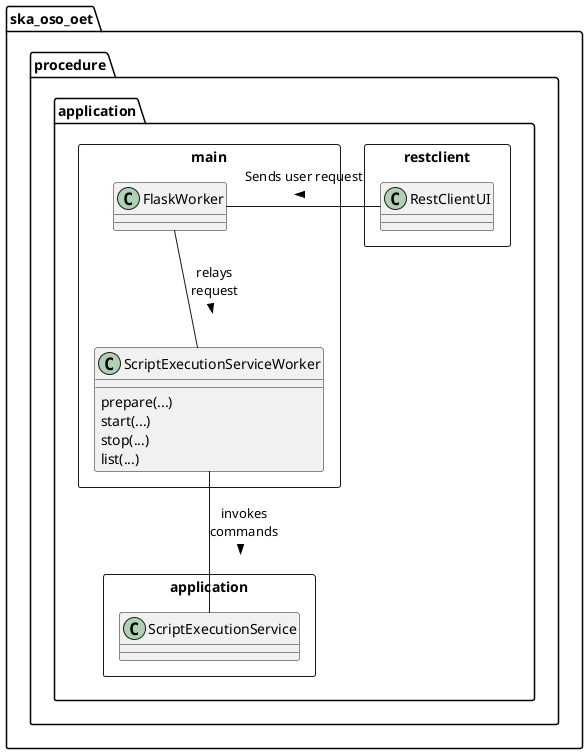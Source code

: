 @startuml
'https://plantuml.com/class-diagram

package ska_oso_oet.procedure.application {

    package restclient <<Rectangle>> {
        class RestClientUI {
        }
    }

    package main <<Rectangle>> {
        class ScriptExecutionServiceWorker {
            prepare(...)
            start(...)
            stop(...)
            list(...)
        }

        class FlaskWorker {
        }
    }

    package application <<Rectangle>> {
        class ScriptExecutionService {
        }

    }


    RestClientUI - FlaskWorker : Sends user request\n >
    FlaskWorker -- ScriptExecutionServiceWorker : relays\nrequest\n >
    ScriptExecutionServiceWorker -- ScriptExecutionService : invokes\ncommands\n >
}


@enduml
